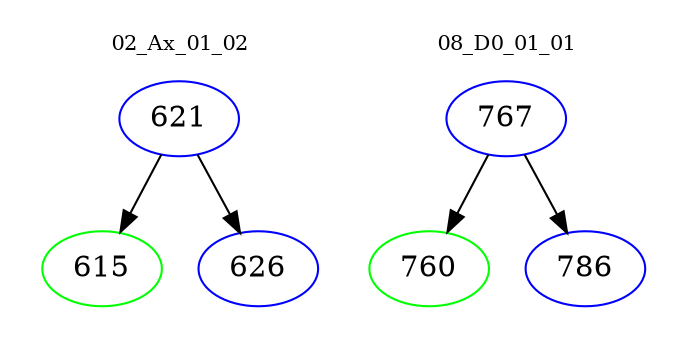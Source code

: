 digraph{
subgraph cluster_0 {
color = white
label = "02_Ax_01_02";
fontsize=10;
T0_621 [label="621", color="blue"]
T0_621 -> T0_615 [color="black"]
T0_615 [label="615", color="green"]
T0_621 -> T0_626 [color="black"]
T0_626 [label="626", color="blue"]
}
subgraph cluster_1 {
color = white
label = "08_D0_01_01";
fontsize=10;
T1_767 [label="767", color="blue"]
T1_767 -> T1_760 [color="black"]
T1_760 [label="760", color="green"]
T1_767 -> T1_786 [color="black"]
T1_786 [label="786", color="blue"]
}
}
